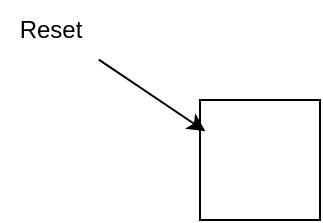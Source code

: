 <mxfile>
    <diagram id="4fIwkQOo2_krNGjEs3Ce" name="Page-1">
        <mxGraphModel dx="1086" dy="779" grid="1" gridSize="10" guides="1" tooltips="1" connect="1" arrows="1" fold="1" page="1" pageScale="1" pageWidth="850" pageHeight="1100" math="0" shadow="0">
            <root>
                <mxCell id="0"/>
                <mxCell id="1" parent="0"/>
                <mxCell id="2" value="" style="externalPins=0;recursiveResize=0;shadow=0;dashed=0;align=center;html=1;strokeWidth=1;shape=mxgraph.rtl.abstract.entity;container=1;collapsible=0;kind=combinational;drawPins=0;left=3;right=2;bottom=0;top=0;" vertex="1" parent="1">
                    <mxGeometry x="150" y="130" width="60" height="60" as="geometry"/>
                </mxCell>
                <mxCell id="3" value="Reset" style="text;html=1;align=center;verticalAlign=middle;resizable=0;points=[];autosize=1;strokeColor=none;fillColor=none;" vertex="1" parent="1">
                    <mxGeometry x="50" y="80" width="50" height="30" as="geometry"/>
                </mxCell>
                <mxCell id="6" value="" style="endArrow=classic;html=1;exitX=0.988;exitY=0.994;exitDx=0;exitDy=0;exitPerimeter=0;entryX=0.045;entryY=0.261;entryDx=0;entryDy=0;entryPerimeter=0;" edge="1" parent="1" source="3" target="2">
                    <mxGeometry width="50" height="50" relative="1" as="geometry">
                        <mxPoint x="230" y="270" as="sourcePoint"/>
                        <mxPoint x="280" y="220" as="targetPoint"/>
                    </mxGeometry>
                </mxCell>
            </root>
        </mxGraphModel>
    </diagram>
</mxfile>
